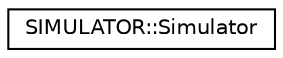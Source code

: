digraph "Graphical Class Hierarchy"
{
 // LATEX_PDF_SIZE
  edge [fontname="Helvetica",fontsize="10",labelfontname="Helvetica",labelfontsize="10"];
  node [fontname="Helvetica",fontsize="10",shape=record];
  rankdir="LR";
  Node0 [label="SIMULATOR::Simulator",height=0.2,width=0.4,color="black", fillcolor="white", style="filled",URL="$classSIMULATOR_1_1Simulator.html",tooltip="Simulator factory class."];
}
